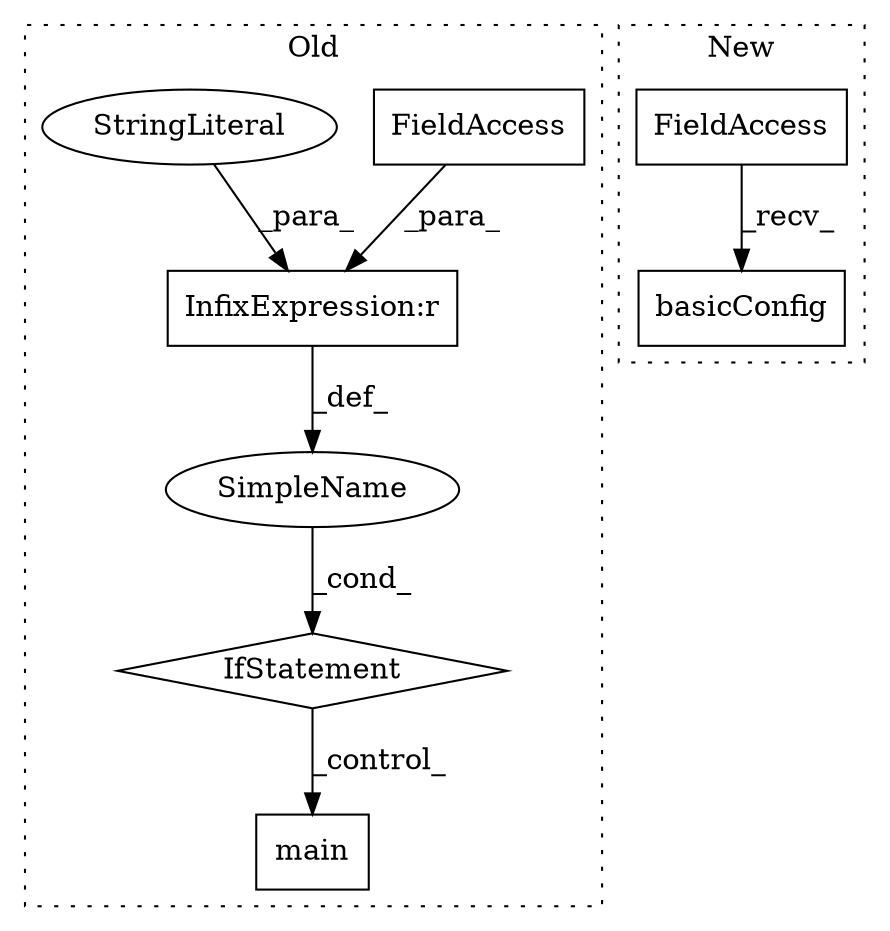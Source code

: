 digraph G {
subgraph cluster0 {
1 [label="IfStatement" a="25" s="11934,11960" l="4,2" shape="diamond"];
4 [label="InfixExpression:r" a="27" s="11946" l="4" shape="box"];
5 [label="FieldAccess" a="22" s="11938" l="8" shape="box"];
6 [label="StringLiteral" a="45" s="11950" l="10" shape="ellipse"];
7 [label="main" a="32" s="11979" l="6" shape="box"];
8 [label="SimpleName" a="42" s="" l="" shape="ellipse"];
label = "Old";
style="dotted";
}
subgraph cluster1 {
2 [label="basicConfig" a="32" s="766,841" l="12,1" shape="box"];
3 [label="FieldAccess" a="22" s="758" l="7" shape="box"];
label = "New";
style="dotted";
}
1 -> 7 [label="_control_"];
3 -> 2 [label="_recv_"];
4 -> 8 [label="_def_"];
5 -> 4 [label="_para_"];
6 -> 4 [label="_para_"];
8 -> 1 [label="_cond_"];
}